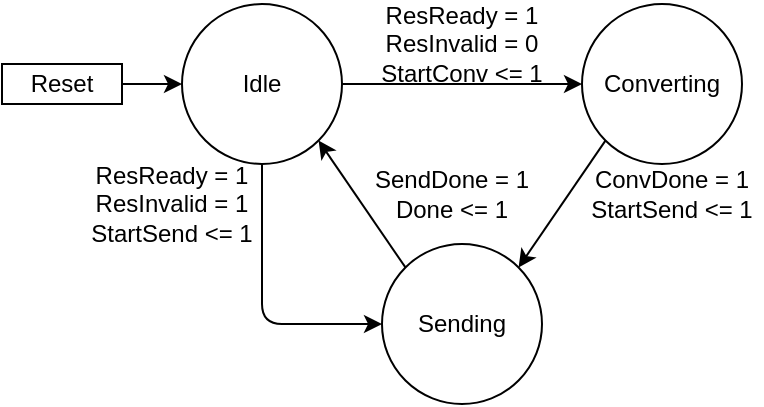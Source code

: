 <mxfile version="21.1.6" type="device">
  <diagram name="Page-1" id="JcO-cYtrMoQRE4OYDUYB">
    <mxGraphModel dx="1242" dy="696" grid="1" gridSize="10" guides="1" tooltips="1" connect="1" arrows="1" fold="1" page="1" pageScale="1" pageWidth="850" pageHeight="1100" math="0" shadow="0">
      <root>
        <mxCell id="0" />
        <mxCell id="1" parent="0" />
        <mxCell id="hOEp766vmTn9KuHqFeZD-1" style="edgeStyle=orthogonalEdgeStyle;rounded=0;orthogonalLoop=1;jettySize=auto;html=1;exitX=1;exitY=0.5;exitDx=0;exitDy=0;" edge="1" parent="1" source="hOEp766vmTn9KuHqFeZD-3" target="hOEp766vmTn9KuHqFeZD-6">
          <mxGeometry relative="1" as="geometry" />
        </mxCell>
        <mxCell id="hOEp766vmTn9KuHqFeZD-3" value="Idle" style="ellipse;whiteSpace=wrap;html=1;aspect=fixed;" vertex="1" parent="1">
          <mxGeometry x="160" y="120" width="80" height="80" as="geometry" />
        </mxCell>
        <mxCell id="hOEp766vmTn9KuHqFeZD-6" value="Converting" style="ellipse;whiteSpace=wrap;html=1;aspect=fixed;" vertex="1" parent="1">
          <mxGeometry x="360" y="120" width="80" height="80" as="geometry" />
        </mxCell>
        <mxCell id="hOEp766vmTn9KuHqFeZD-39" style="edgeStyle=orthogonalEdgeStyle;rounded=1;orthogonalLoop=1;jettySize=auto;html=1;exitX=0;exitY=0.5;exitDx=0;exitDy=0;entryX=0;entryY=0.5;entryDx=0;entryDy=0;" edge="1" parent="1" target="hOEp766vmTn9KuHqFeZD-8">
          <mxGeometry relative="1" as="geometry">
            <mxPoint x="200" y="200" as="sourcePoint" />
            <Array as="points">
              <mxPoint x="200" y="280" />
            </Array>
          </mxGeometry>
        </mxCell>
        <mxCell id="hOEp766vmTn9KuHqFeZD-8" value="&lt;div&gt;Sending&lt;/div&gt;" style="ellipse;whiteSpace=wrap;html=1;aspect=fixed;" vertex="1" parent="1">
          <mxGeometry x="260" y="240" width="80" height="80" as="geometry" />
        </mxCell>
        <mxCell id="hOEp766vmTn9KuHqFeZD-40" value="" style="edgeStyle=orthogonalEdgeStyle;rounded=0;orthogonalLoop=1;jettySize=auto;html=1;" edge="1" parent="1" source="hOEp766vmTn9KuHqFeZD-13" target="hOEp766vmTn9KuHqFeZD-3">
          <mxGeometry relative="1" as="geometry" />
        </mxCell>
        <mxCell id="hOEp766vmTn9KuHqFeZD-13" value="Reset" style="rounded=0;whiteSpace=wrap;html=1;" vertex="1" parent="1">
          <mxGeometry x="70" y="150" width="60" height="20" as="geometry" />
        </mxCell>
        <mxCell id="hOEp766vmTn9KuHqFeZD-17" value="&lt;div&gt;ResReady = 1&lt;/div&gt;&lt;div&gt;ResInvalid = 0&lt;br&gt;&lt;/div&gt;&lt;div&gt;StartConv &amp;lt;= 1&lt;/div&gt;" style="text;html=1;strokeColor=none;fillColor=none;align=center;verticalAlign=middle;whiteSpace=wrap;rounded=0;" vertex="1" parent="1">
          <mxGeometry x="255" y="120" width="90" height="40" as="geometry" />
        </mxCell>
        <mxCell id="hOEp766vmTn9KuHqFeZD-21" value="&lt;div&gt;&lt;div&gt;ConvDone = 1 &lt;br&gt;&lt;/div&gt;&lt;/div&gt;&lt;div&gt;StartSend &amp;lt;= 1&lt;/div&gt;" style="text;html=1;strokeColor=none;fillColor=none;align=center;verticalAlign=middle;whiteSpace=wrap;rounded=0;" vertex="1" parent="1">
          <mxGeometry x="360" y="200" width="90" height="30" as="geometry" />
        </mxCell>
        <mxCell id="hOEp766vmTn9KuHqFeZD-30" value="&lt;div&gt;SendDone = 1&lt;/div&gt;&lt;div&gt;Done &amp;lt;= 1&lt;br&gt;&lt;/div&gt;" style="text;html=1;strokeColor=none;fillColor=none;align=center;verticalAlign=middle;whiteSpace=wrap;rounded=0;" vertex="1" parent="1">
          <mxGeometry x="255" y="200" width="80" height="30" as="geometry" />
        </mxCell>
        <mxCell id="hOEp766vmTn9KuHqFeZD-32" value="" style="endArrow=classic;html=1;rounded=0;entryX=1;entryY=0;entryDx=0;entryDy=0;exitX=0;exitY=1;exitDx=0;exitDy=0;" edge="1" parent="1" source="hOEp766vmTn9KuHqFeZD-6" target="hOEp766vmTn9KuHqFeZD-8">
          <mxGeometry width="50" height="50" relative="1" as="geometry">
            <mxPoint x="350" y="260" as="sourcePoint" />
            <mxPoint x="400" y="210" as="targetPoint" />
          </mxGeometry>
        </mxCell>
        <mxCell id="hOEp766vmTn9KuHqFeZD-36" value="&lt;div&gt;ResReady = 1&lt;/div&gt;&lt;div&gt;ResInvalid = 1&lt;br&gt;&lt;/div&gt;&lt;div&gt;StartSend &amp;lt;= 1&lt;/div&gt;" style="text;html=1;strokeColor=none;fillColor=none;align=center;verticalAlign=middle;whiteSpace=wrap;rounded=0;" vertex="1" parent="1">
          <mxGeometry x="110" y="200" width="90" height="40" as="geometry" />
        </mxCell>
        <mxCell id="hOEp766vmTn9KuHqFeZD-38" value="" style="endArrow=classic;html=1;rounded=0;entryX=1;entryY=1;entryDx=0;entryDy=0;exitX=0;exitY=0;exitDx=0;exitDy=0;" edge="1" parent="1" source="hOEp766vmTn9KuHqFeZD-8" target="hOEp766vmTn9KuHqFeZD-3">
          <mxGeometry width="50" height="50" relative="1" as="geometry">
            <mxPoint x="338" y="262" as="sourcePoint" />
            <mxPoint x="382" y="198" as="targetPoint" />
          </mxGeometry>
        </mxCell>
      </root>
    </mxGraphModel>
  </diagram>
</mxfile>
